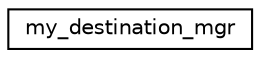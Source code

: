 digraph "Graphical Class Hierarchy"
{
  edge [fontname="Helvetica",fontsize="10",labelfontname="Helvetica",labelfontsize="10"];
  node [fontname="Helvetica",fontsize="10",shape=record];
  rankdir="LR";
  Node1 [label="my_destination_mgr",height=0.2,width=0.4,color="black", fillcolor="white", style="filled",URL="$structmy__destination__mgr.html"];
}
